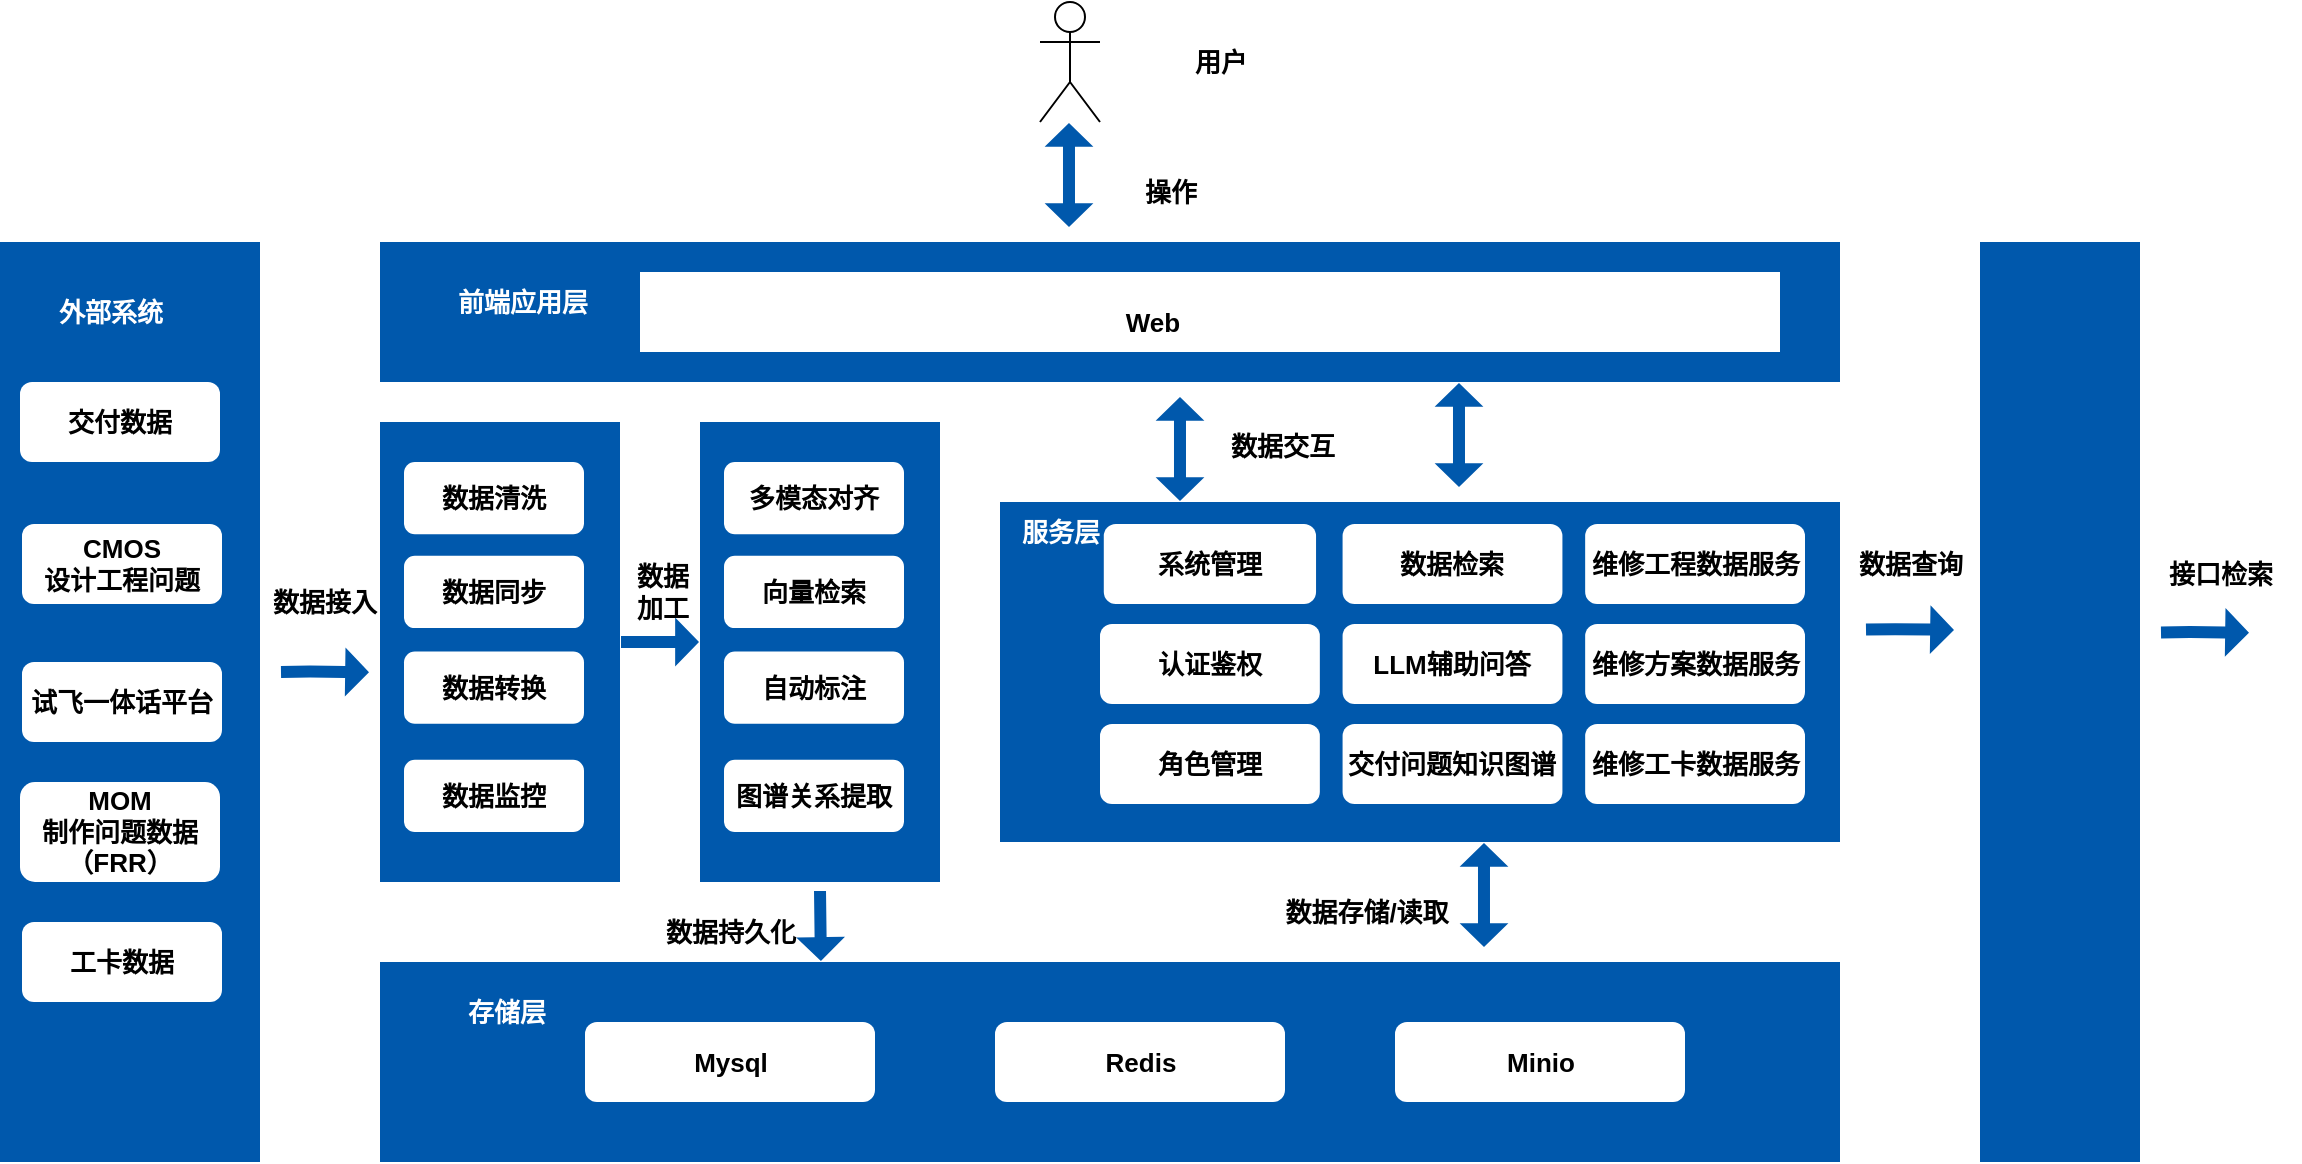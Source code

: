 <mxfile version="24.9.1">
  <diagram name="第 1 页" id="B9_Pr61pazwP7C0NusES">
    <mxGraphModel dx="1300" dy="700" grid="1" gridSize="10" guides="1" tooltips="1" connect="1" arrows="1" fold="1" page="1" pageScale="1" pageWidth="827" pageHeight="1169" math="0" shadow="0">
      <root>
        <mxCell id="0" />
        <mxCell id="1" parent="0" />
        <mxCell id="XB3XbLuwrJ9-ErVMFBuZ-1" value="Actor" style="shape=umlActor;verticalLabelPosition=bottom;verticalAlign=top;html=1;outlineConnect=0;fontColor=none;noLabel=1;" vertex="1" parent="1">
          <mxGeometry x="560" y="200" width="30" height="60" as="geometry" />
        </mxCell>
        <mxCell id="XB3XbLuwrJ9-ErVMFBuZ-2" value="" style="shape=flexArrow;endArrow=classic;startArrow=classic;html=1;rounded=0;width=6;startSize=3.64;endSize=3.64;endWidth=17.388;startWidth=17.388;entryX=0.197;entryY=0.995;entryDx=0;entryDy=0;entryPerimeter=0;fontStyle=1;fontSize=13;strokeColor=none;fillColor=#0058AC;" edge="1" parent="1">
          <mxGeometry width="100" height="100" relative="1" as="geometry">
            <mxPoint x="574.5" y="313" as="sourcePoint" />
            <mxPoint x="574.496" y="260.0" as="targetPoint" />
          </mxGeometry>
        </mxCell>
        <mxCell id="XB3XbLuwrJ9-ErVMFBuZ-3" value="" style="rounded=0;whiteSpace=wrap;html=1;fillColor=#0058AC;fontStyle=1;fontSize=13;strokeColor=none;" vertex="1" parent="1">
          <mxGeometry x="230" y="320" width="730" height="70" as="geometry" />
        </mxCell>
        <mxCell id="XB3XbLuwrJ9-ErVMFBuZ-4" value="前端应用层" style="text;html=1;align=center;verticalAlign=middle;resizable=0;points=[];autosize=1;strokeColor=none;fillColor=none;fontColor=#FFFFFF;fontStyle=1;fontSize=13;" vertex="1" parent="1">
          <mxGeometry x="256" y="335" width="90" height="30" as="geometry" />
        </mxCell>
        <mxCell id="XB3XbLuwrJ9-ErVMFBuZ-5" value="" style="rounded=0;whiteSpace=wrap;html=1;fillColor=#FFFFFF;fontStyle=1;fontSize=13;strokeColor=none;" vertex="1" parent="1">
          <mxGeometry x="360" y="335" width="570" height="40" as="geometry" />
        </mxCell>
        <mxCell id="XB3XbLuwrJ9-ErVMFBuZ-6" value="Web" style="text;html=1;align=center;verticalAlign=middle;resizable=0;points=[];autosize=1;strokeColor=none;fillColor=none;fontStyle=1;fontSize=13;" vertex="1" parent="1">
          <mxGeometry x="590.5" y="345" width="50" height="30" as="geometry" />
        </mxCell>
        <mxCell id="XB3XbLuwrJ9-ErVMFBuZ-9" value="" style="rounded=0;whiteSpace=wrap;html=1;fillColor=#0058AC;fontStyle=1;fontSize=13;strokeColor=none;" vertex="1" parent="1">
          <mxGeometry x="540" y="450" width="420" height="170" as="geometry" />
        </mxCell>
        <mxCell id="XB3XbLuwrJ9-ErVMFBuZ-10" value="服务层" style="text;html=1;align=center;verticalAlign=middle;resizable=0;points=[];autosize=1;strokeColor=none;fillColor=none;fontColor=#FFFFFF;fontStyle=1;fontSize=13;" vertex="1" parent="1">
          <mxGeometry x="540" y="450" width="60" height="30" as="geometry" />
        </mxCell>
        <mxCell id="XB3XbLuwrJ9-ErVMFBuZ-23" value="" style="shape=flexArrow;endArrow=classic;startArrow=classic;html=1;rounded=0;width=6;startSize=3.64;endSize=3.64;endWidth=17.388;startWidth=17.388;entryX=0.197;entryY=0.995;entryDx=0;entryDy=0;entryPerimeter=0;fontStyle=1;fontSize=13;strokeColor=none;fillColor=#0058AC;" edge="1" parent="1">
          <mxGeometry width="100" height="100" relative="1" as="geometry">
            <mxPoint x="630" y="450" as="sourcePoint" />
            <mxPoint x="629.996" y="397.0" as="targetPoint" />
          </mxGeometry>
        </mxCell>
        <mxCell id="XB3XbLuwrJ9-ErVMFBuZ-24" value="" style="shape=flexArrow;endArrow=classic;startArrow=classic;html=1;rounded=0;width=6;startSize=3.64;endSize=3.64;endWidth=17.388;startWidth=17.388;entryX=0.197;entryY=0.995;entryDx=0;entryDy=0;entryPerimeter=0;fontStyle=1;fontSize=13;strokeColor=none;fillColor=#0058AC;" edge="1" parent="1">
          <mxGeometry width="100" height="100" relative="1" as="geometry">
            <mxPoint x="769.5" y="443" as="sourcePoint" />
            <mxPoint x="769.496" y="390.0" as="targetPoint" />
          </mxGeometry>
        </mxCell>
        <mxCell id="XB3XbLuwrJ9-ErVMFBuZ-35" value="c&lt;span style=&quot;color: rgba(0, 0, 0, 0); font-family: monospace; font-size: 0px; font-weight: 400; text-align: start; text-wrap-mode: nowrap;&quot;&gt;%3CmxGraphModel%3E%3Croot%3E%3CmxCell%20id%3D%220%22%2F%3E%3CmxCell%20id%3D%221%22%20parent%3D%220%22%2F%3E%3CmxCell%20id%3D%222%22%20value%3D%22%E7%BB%B4%E4%BF%AE%E5%B7%A5%E7%A8%8B%E6%95%B0%E6%8D%AE%E6%9C%8D%E5%8A%A1%22%20style%3D%22rounded%3D1%3BwhiteSpace%3Dwrap%3Bhtml%3D1%3BfontStyle%3D1%3BfontSize%3D13%3BstrokeColor%3Dnone%3BfillColor%3D%23FFFFFF%3BfontColor%3D%23000000%3B%22%20vertex%3D%221%22%20parent%3D%221%22%3E%3CmxGeometry%20x%3D%22580%22%20y%3D%22465%22%20width%3D%22145%22%20height%3D%2240%22%20as%3D%22geometry%22%2F%3E%3C%2FmxCell%3E%3C%2Froot%3E%3C%2FmxGraphModel%3E&lt;/span&gt;" style="rounded=0;whiteSpace=wrap;html=1;fillColor=#0058AC;fontStyle=1;fontSize=13;strokeColor=none;" vertex="1" parent="1">
          <mxGeometry x="230" y="680" width="730" height="100" as="geometry" />
        </mxCell>
        <mxCell id="XB3XbLuwrJ9-ErVMFBuZ-37" value="" style="shape=flexArrow;endArrow=classic;startArrow=classic;html=1;rounded=0;width=6;startSize=3.64;endSize=3.64;endWidth=17.388;startWidth=17.388;entryX=0.197;entryY=0.995;entryDx=0;entryDy=0;entryPerimeter=0;fontStyle=1;fontSize=13;strokeColor=none;fillColor=#0058AC;" edge="1" parent="1">
          <mxGeometry width="100" height="100" relative="1" as="geometry">
            <mxPoint x="782" y="673" as="sourcePoint" />
            <mxPoint x="781.996" y="620" as="targetPoint" />
          </mxGeometry>
        </mxCell>
        <mxCell id="XB3XbLuwrJ9-ErVMFBuZ-38" value="存储层" style="text;html=1;align=center;verticalAlign=middle;resizable=0;points=[];autosize=1;strokeColor=none;fillColor=none;fontColor=#FFFFFF;fontStyle=1;fontSize=13;" vertex="1" parent="1">
          <mxGeometry x="262.5" y="690" width="60" height="30" as="geometry" />
        </mxCell>
        <mxCell id="XB3XbLuwrJ9-ErVMFBuZ-39" value="Mysql" style="rounded=1;whiteSpace=wrap;html=1;fontStyle=1;fontSize=13;strokeColor=none;fillColor=#FFFFFF;fontColor=#000000;" vertex="1" parent="1">
          <mxGeometry x="332.5" y="710" width="145" height="40" as="geometry" />
        </mxCell>
        <mxCell id="XB3XbLuwrJ9-ErVMFBuZ-40" value="Redis" style="rounded=1;whiteSpace=wrap;html=1;fontStyle=1;fontSize=13;strokeColor=none;fillColor=#FFFFFF;fontColor=#000000;" vertex="1" parent="1">
          <mxGeometry x="537.5" y="710" width="145" height="40" as="geometry" />
        </mxCell>
        <mxCell id="XB3XbLuwrJ9-ErVMFBuZ-41" value="Minio" style="rounded=1;whiteSpace=wrap;html=1;fontStyle=1;fontSize=13;strokeColor=none;fillColor=#FFFFFF;fontColor=#000000;" vertex="1" parent="1">
          <mxGeometry x="737.5" y="710" width="145" height="40" as="geometry" />
        </mxCell>
        <mxCell id="XB3XbLuwrJ9-ErVMFBuZ-42" value="用户" style="text;html=1;align=center;verticalAlign=middle;resizable=0;points=[];autosize=1;strokeColor=none;fillColor=none;fontColor=#000000;fontStyle=1;fontSize=13;" vertex="1" parent="1">
          <mxGeometry x="625" y="215" width="50" height="30" as="geometry" />
        </mxCell>
        <mxCell id="XB3XbLuwrJ9-ErVMFBuZ-43" value="操作" style="text;html=1;align=center;verticalAlign=middle;resizable=0;points=[];autosize=1;strokeColor=none;fillColor=none;fontColor=#000000;fontStyle=1;fontSize=13;" vertex="1" parent="1">
          <mxGeometry x="600" y="280" width="50" height="30" as="geometry" />
        </mxCell>
        <mxCell id="XB3XbLuwrJ9-ErVMFBuZ-44" value="数据交互" style="text;html=1;align=center;verticalAlign=middle;resizable=0;points=[];autosize=1;strokeColor=none;fillColor=none;fontColor=#000000;fontStyle=1;fontSize=13;" vertex="1" parent="1">
          <mxGeometry x="640.5" y="407" width="80" height="30" as="geometry" />
        </mxCell>
        <mxCell id="XB3XbLuwrJ9-ErVMFBuZ-46" value="数据存储/读取" style="text;html=1;align=center;verticalAlign=middle;resizable=0;points=[];autosize=1;strokeColor=none;fillColor=none;fontColor=#000000;fontStyle=1;fontSize=13;" vertex="1" parent="1">
          <mxGeometry x="667.5" y="640" width="110" height="30" as="geometry" />
        </mxCell>
        <mxCell id="XB3XbLuwrJ9-ErVMFBuZ-51" value="" style="rounded=0;whiteSpace=wrap;html=1;fillColor=#0058AC;fontStyle=1;fontSize=13;strokeColor=none;" vertex="1" parent="1">
          <mxGeometry x="40" y="320" width="130" height="460" as="geometry" />
        </mxCell>
        <mxCell id="XB3XbLuwrJ9-ErVMFBuZ-52" value="外部系统" style="text;html=1;align=center;verticalAlign=middle;resizable=0;points=[];autosize=1;strokeColor=none;fillColor=none;fontColor=#FFFFFF;fontStyle=1;fontSize=13;" vertex="1" parent="1">
          <mxGeometry x="55" y="340" width="80" height="30" as="geometry" />
        </mxCell>
        <mxCell id="XB3XbLuwrJ9-ErVMFBuZ-53" value="交付数据" style="rounded=1;whiteSpace=wrap;html=1;fontStyle=1;fontSize=13;strokeColor=none;fillColor=#FFFFFF;fontColor=#000000;" vertex="1" parent="1">
          <mxGeometry x="50" y="390" width="100" height="40" as="geometry" />
        </mxCell>
        <mxCell id="XB3XbLuwrJ9-ErVMFBuZ-54" value="CMOS&lt;div&gt;设计工程问题&lt;/div&gt;" style="rounded=1;whiteSpace=wrap;html=1;fontStyle=1;fontSize=13;strokeColor=none;fillColor=#FFFFFF;fontColor=#000000;" vertex="1" parent="1">
          <mxGeometry x="51" y="461" width="100" height="40" as="geometry" />
        </mxCell>
        <mxCell id="XB3XbLuwrJ9-ErVMFBuZ-55" value="试飞一体话平台" style="rounded=1;whiteSpace=wrap;html=1;fontStyle=1;fontSize=13;strokeColor=none;fillColor=#FFFFFF;fontColor=#000000;" vertex="1" parent="1">
          <mxGeometry x="51" y="530" width="100" height="40" as="geometry" />
        </mxCell>
        <mxCell id="XB3XbLuwrJ9-ErVMFBuZ-56" value="MOM&lt;div&gt;制作问题数据（FRR）&lt;/div&gt;" style="rounded=1;whiteSpace=wrap;html=1;fontStyle=1;fontSize=13;strokeColor=none;fillColor=#FFFFFF;fontColor=#000000;" vertex="1" parent="1">
          <mxGeometry x="50" y="590" width="100" height="50" as="geometry" />
        </mxCell>
        <mxCell id="XB3XbLuwrJ9-ErVMFBuZ-57" value="工卡数据" style="rounded=1;whiteSpace=wrap;html=1;fontStyle=1;fontSize=13;strokeColor=none;fillColor=#FFFFFF;fontColor=#000000;" vertex="1" parent="1">
          <mxGeometry x="51" y="660" width="100" height="40" as="geometry" />
        </mxCell>
        <mxCell id="XB3XbLuwrJ9-ErVMFBuZ-58" value="" style="rounded=0;whiteSpace=wrap;html=1;fillColor=#0058AC;fontStyle=1;fontSize=13;strokeColor=none;" vertex="1" parent="1">
          <mxGeometry x="230" y="410" width="120" height="230" as="geometry" />
        </mxCell>
        <mxCell id="XB3XbLuwrJ9-ErVMFBuZ-63" value="" style="group" vertex="1" connectable="0" parent="1">
          <mxGeometry x="242" y="430" width="90" height="185" as="geometry" />
        </mxCell>
        <mxCell id="XB3XbLuwrJ9-ErVMFBuZ-59" value="数据清洗" style="rounded=1;whiteSpace=wrap;html=1;fontStyle=1;fontSize=13;strokeColor=none;fillColor=#FFFFFF;fontColor=#000000;" vertex="1" parent="XB3XbLuwrJ9-ErVMFBuZ-63">
          <mxGeometry width="90" height="36.098" as="geometry" />
        </mxCell>
        <mxCell id="XB3XbLuwrJ9-ErVMFBuZ-60" value="数据同步" style="rounded=1;whiteSpace=wrap;html=1;fontStyle=1;fontSize=13;strokeColor=none;fillColor=#FFFFFF;fontColor=#000000;" vertex="1" parent="XB3XbLuwrJ9-ErVMFBuZ-63">
          <mxGeometry y="46.927" width="90" height="36.098" as="geometry" />
        </mxCell>
        <mxCell id="XB3XbLuwrJ9-ErVMFBuZ-61" value="数据转换" style="rounded=1;whiteSpace=wrap;html=1;fontStyle=1;fontSize=13;strokeColor=none;fillColor=#FFFFFF;fontColor=#000000;" vertex="1" parent="XB3XbLuwrJ9-ErVMFBuZ-63">
          <mxGeometry y="94.756" width="90" height="36.098" as="geometry" />
        </mxCell>
        <mxCell id="XB3XbLuwrJ9-ErVMFBuZ-62" value="数据监控" style="rounded=1;whiteSpace=wrap;html=1;fontStyle=1;fontSize=13;strokeColor=none;fillColor=#FFFFFF;fontColor=#000000;" vertex="1" parent="XB3XbLuwrJ9-ErVMFBuZ-63">
          <mxGeometry y="148.902" width="90" height="36.098" as="geometry" />
        </mxCell>
        <mxCell id="XB3XbLuwrJ9-ErVMFBuZ-66" value="" style="shape=flexArrow;endArrow=classic;startArrow=none;html=1;rounded=0;width=6;startSize=3.64;endSize=3.64;endWidth=17.388;startWidth=17.388;fontStyle=1;fontSize=13;strokeColor=none;fillColor=#0058AC;startFill=0;" edge="1" parent="1">
          <mxGeometry width="100" height="100" relative="1" as="geometry">
            <mxPoint x="180" y="535" as="sourcePoint" />
            <mxPoint x="225" y="535.17" as="targetPoint" />
            <Array as="points">
              <mxPoint x="195" y="534.76" />
            </Array>
          </mxGeometry>
        </mxCell>
        <mxCell id="XB3XbLuwrJ9-ErVMFBuZ-68" value="" style="group" vertex="1" connectable="0" parent="1">
          <mxGeometry x="590" y="461" width="352.5" height="140" as="geometry" />
        </mxCell>
        <mxCell id="XB3XbLuwrJ9-ErVMFBuZ-11" value="系统管理" style="rounded=1;whiteSpace=wrap;html=1;fontStyle=1;fontSize=13;strokeColor=none;fillColor=#FFFFFF;fontColor=#000000;" vertex="1" parent="XB3XbLuwrJ9-ErVMFBuZ-68">
          <mxGeometry x="1.895" width="106.129" height="40" as="geometry" />
        </mxCell>
        <mxCell id="XB3XbLuwrJ9-ErVMFBuZ-12" value="数据检索" style="rounded=1;whiteSpace=wrap;html=1;fontStyle=1;fontSize=13;strokeColor=none;fillColor=#FFFFFF;fontColor=#000000;" vertex="1" parent="XB3XbLuwrJ9-ErVMFBuZ-68">
          <mxGeometry x="121.29" width="109.919" height="40" as="geometry" />
        </mxCell>
        <mxCell id="XB3XbLuwrJ9-ErVMFBuZ-13" value="维修工程数据服务" style="rounded=1;whiteSpace=wrap;html=1;fontStyle=1;fontSize=13;strokeColor=none;fillColor=#FFFFFF;fontColor=#000000;" vertex="1" parent="XB3XbLuwrJ9-ErVMFBuZ-68">
          <mxGeometry x="242.581" width="109.919" height="40" as="geometry" />
        </mxCell>
        <mxCell id="XB3XbLuwrJ9-ErVMFBuZ-14" value="认证鉴权" style="rounded=1;whiteSpace=wrap;html=1;fontStyle=1;fontSize=13;strokeColor=none;fillColor=#FFFFFF;fontColor=#000000;" vertex="1" parent="XB3XbLuwrJ9-ErVMFBuZ-68">
          <mxGeometry y="50" width="109.919" height="40" as="geometry" />
        </mxCell>
        <mxCell id="XB3XbLuwrJ9-ErVMFBuZ-15" value="LLM辅助问答" style="rounded=1;whiteSpace=wrap;html=1;fontStyle=1;fontSize=13;strokeColor=none;fillColor=#FFFFFF;fontColor=#000000;" vertex="1" parent="XB3XbLuwrJ9-ErVMFBuZ-68">
          <mxGeometry x="121.29" y="50" width="109.919" height="40" as="geometry" />
        </mxCell>
        <mxCell id="XB3XbLuwrJ9-ErVMFBuZ-18" value="交付问题知识图谱" style="rounded=1;whiteSpace=wrap;html=1;fontStyle=1;fontSize=13;strokeColor=none;fillColor=#FFFFFF;fontColor=#000000;" vertex="1" parent="XB3XbLuwrJ9-ErVMFBuZ-68">
          <mxGeometry x="121.29" y="100" width="109.919" height="40" as="geometry" />
        </mxCell>
        <mxCell id="XB3XbLuwrJ9-ErVMFBuZ-20" value="角色管理" style="rounded=1;whiteSpace=wrap;html=1;fontStyle=1;fontSize=13;strokeColor=none;fillColor=#FFFFFF;fontColor=#000000;" vertex="1" parent="XB3XbLuwrJ9-ErVMFBuZ-68">
          <mxGeometry y="100" width="109.919" height="40" as="geometry" />
        </mxCell>
        <mxCell id="XB3XbLuwrJ9-ErVMFBuZ-21" value="维修工卡数据服务" style="rounded=1;whiteSpace=wrap;html=1;fontStyle=1;fontSize=13;strokeColor=none;fillColor=#FFFFFF;fontColor=#000000;" vertex="1" parent="XB3XbLuwrJ9-ErVMFBuZ-68">
          <mxGeometry x="242.581" y="100" width="109.919" height="40" as="geometry" />
        </mxCell>
        <mxCell id="XB3XbLuwrJ9-ErVMFBuZ-50" value="维修方案数据服务" style="rounded=1;whiteSpace=wrap;html=1;fontStyle=1;fontSize=13;strokeColor=none;fillColor=#FFFFFF;fontColor=#000000;" vertex="1" parent="XB3XbLuwrJ9-ErVMFBuZ-68">
          <mxGeometry x="242.581" y="50" width="109.919" height="40" as="geometry" />
        </mxCell>
        <mxCell id="XB3XbLuwrJ9-ErVMFBuZ-69" value="" style="rounded=0;whiteSpace=wrap;html=1;fillColor=#0058AC;fontStyle=1;fontSize=13;strokeColor=none;" vertex="1" parent="1">
          <mxGeometry x="390" y="410" width="120" height="230" as="geometry" />
        </mxCell>
        <mxCell id="XB3XbLuwrJ9-ErVMFBuZ-70" value="" style="group" vertex="1" connectable="0" parent="1">
          <mxGeometry x="402" y="430" width="90" height="185" as="geometry" />
        </mxCell>
        <mxCell id="XB3XbLuwrJ9-ErVMFBuZ-71" value="多模态对齐" style="rounded=1;whiteSpace=wrap;html=1;fontStyle=1;fontSize=13;strokeColor=none;fillColor=#FFFFFF;fontColor=#000000;" vertex="1" parent="XB3XbLuwrJ9-ErVMFBuZ-70">
          <mxGeometry width="90" height="36.098" as="geometry" />
        </mxCell>
        <mxCell id="XB3XbLuwrJ9-ErVMFBuZ-72" value="向量检索" style="rounded=1;whiteSpace=wrap;html=1;fontStyle=1;fontSize=13;strokeColor=none;fillColor=#FFFFFF;fontColor=#000000;" vertex="1" parent="XB3XbLuwrJ9-ErVMFBuZ-70">
          <mxGeometry y="46.927" width="90" height="36.098" as="geometry" />
        </mxCell>
        <mxCell id="XB3XbLuwrJ9-ErVMFBuZ-73" value="自动标注" style="rounded=1;whiteSpace=wrap;html=1;fontStyle=1;fontSize=13;strokeColor=none;fillColor=#FFFFFF;fontColor=#000000;" vertex="1" parent="XB3XbLuwrJ9-ErVMFBuZ-70">
          <mxGeometry y="94.756" width="90" height="36.098" as="geometry" />
        </mxCell>
        <mxCell id="XB3XbLuwrJ9-ErVMFBuZ-74" value="图谱关系提取" style="rounded=1;whiteSpace=wrap;html=1;fontStyle=1;fontSize=13;strokeColor=none;fillColor=#FFFFFF;fontColor=#000000;" vertex="1" parent="XB3XbLuwrJ9-ErVMFBuZ-70">
          <mxGeometry y="148.902" width="90" height="36.098" as="geometry" />
        </mxCell>
        <mxCell id="XB3XbLuwrJ9-ErVMFBuZ-75" value="" style="shape=flexArrow;endArrow=classic;startArrow=none;html=1;rounded=0;width=6;startSize=3.64;endSize=3.64;endWidth=17.388;startWidth=17.388;fontStyle=1;fontSize=13;strokeColor=none;fillColor=#0058AC;startFill=0;" edge="1" parent="1">
          <mxGeometry width="100" height="100" relative="1" as="geometry">
            <mxPoint x="350" y="520" as="sourcePoint" />
            <mxPoint x="390" y="520" as="targetPoint" />
          </mxGeometry>
        </mxCell>
        <mxCell id="XB3XbLuwrJ9-ErVMFBuZ-76" value="&lt;span style=&quot;font-size: 13px; font-weight: 700;&quot;&gt;数据&lt;/span&gt;&lt;div&gt;&lt;span style=&quot;font-size: 13px; font-weight: 700;&quot;&gt;加工&lt;/span&gt;&lt;/div&gt;" style="text;html=1;align=center;verticalAlign=middle;resizable=0;points=[];autosize=1;strokeColor=none;fillColor=none;" vertex="1" parent="1">
          <mxGeometry x="346" y="475" width="50" height="40" as="geometry" />
        </mxCell>
        <mxCell id="XB3XbLuwrJ9-ErVMFBuZ-77" value="" style="shape=flexArrow;endArrow=classic;startArrow=none;html=1;rounded=0;width=6;startSize=3.64;endSize=3.64;endWidth=17.388;startWidth=17.388;fontStyle=1;fontSize=13;strokeColor=none;fillColor=#0058AC;startFill=0;entryX=0.302;entryY=0;entryDx=0;entryDy=0;entryPerimeter=0;" edge="1" parent="1" target="XB3XbLuwrJ9-ErVMFBuZ-35">
          <mxGeometry width="100" height="100" relative="1" as="geometry">
            <mxPoint x="450" y="644" as="sourcePoint" />
            <mxPoint x="400" y="530" as="targetPoint" />
          </mxGeometry>
        </mxCell>
        <mxCell id="XB3XbLuwrJ9-ErVMFBuZ-78" value="数据持久化" style="text;html=1;align=center;verticalAlign=middle;resizable=0;points=[];autosize=1;strokeColor=none;fillColor=none;fontColor=#000000;fontStyle=1;fontSize=13;" vertex="1" parent="1">
          <mxGeometry x="360" y="650" width="90" height="30" as="geometry" />
        </mxCell>
        <mxCell id="XB3XbLuwrJ9-ErVMFBuZ-79" value="数据接入" style="text;html=1;align=center;verticalAlign=middle;resizable=0;points=[];autosize=1;strokeColor=none;fillColor=none;fontColor=#000000;fontStyle=1;fontSize=13;" vertex="1" parent="1">
          <mxGeometry x="162" y="485" width="80" height="30" as="geometry" />
        </mxCell>
        <mxCell id="XB3XbLuwrJ9-ErVMFBuZ-80" value="" style="rounded=0;whiteSpace=wrap;html=1;fillColor=#0058AC;fontStyle=1;fontSize=13;strokeColor=none;" vertex="1" parent="1">
          <mxGeometry x="1030" y="320" width="80" height="460" as="geometry" />
        </mxCell>
        <mxCell id="XB3XbLuwrJ9-ErVMFBuZ-81" value="数据查询" style="text;html=1;align=center;verticalAlign=middle;resizable=0;points=[];autosize=1;strokeColor=none;fillColor=none;fontColor=#000000;fontStyle=1;fontSize=13;" vertex="1" parent="1">
          <mxGeometry x="955" y="466" width="80" height="30" as="geometry" />
        </mxCell>
        <mxCell id="XB3XbLuwrJ9-ErVMFBuZ-82" value="" style="shape=flexArrow;endArrow=classic;startArrow=none;html=1;rounded=0;width=6;startSize=3.64;endSize=3.64;endWidth=17.388;startWidth=17.388;fontStyle=1;fontSize=13;strokeColor=none;fillColor=#0058AC;startFill=0;" edge="1" parent="1">
          <mxGeometry width="100" height="100" relative="1" as="geometry">
            <mxPoint x="972.5" y="513.81" as="sourcePoint" />
            <mxPoint x="1017.5" y="513.98" as="targetPoint" />
            <Array as="points">
              <mxPoint x="987.5" y="513.57" />
            </Array>
          </mxGeometry>
        </mxCell>
        <mxCell id="XB3XbLuwrJ9-ErVMFBuZ-83" value="" style="shape=flexArrow;endArrow=classic;startArrow=none;html=1;rounded=0;width=6;startSize=3.64;endSize=3.64;endWidth=17.388;startWidth=17.388;fontStyle=1;fontSize=13;strokeColor=none;fillColor=#0058AC;startFill=0;" edge="1" parent="1">
          <mxGeometry width="100" height="100" relative="1" as="geometry">
            <mxPoint x="1120" y="515.24" as="sourcePoint" />
            <mxPoint x="1165" y="515.41" as="targetPoint" />
            <Array as="points">
              <mxPoint x="1135" y="515.0" />
            </Array>
          </mxGeometry>
        </mxCell>
        <mxCell id="XB3XbLuwrJ9-ErVMFBuZ-84" value="接口检索" style="text;html=1;align=center;verticalAlign=middle;resizable=0;points=[];autosize=1;strokeColor=none;fillColor=none;fontColor=#000000;fontStyle=1;fontSize=13;" vertex="1" parent="1">
          <mxGeometry x="1110" y="471" width="80" height="30" as="geometry" />
        </mxCell>
      </root>
    </mxGraphModel>
  </diagram>
</mxfile>
